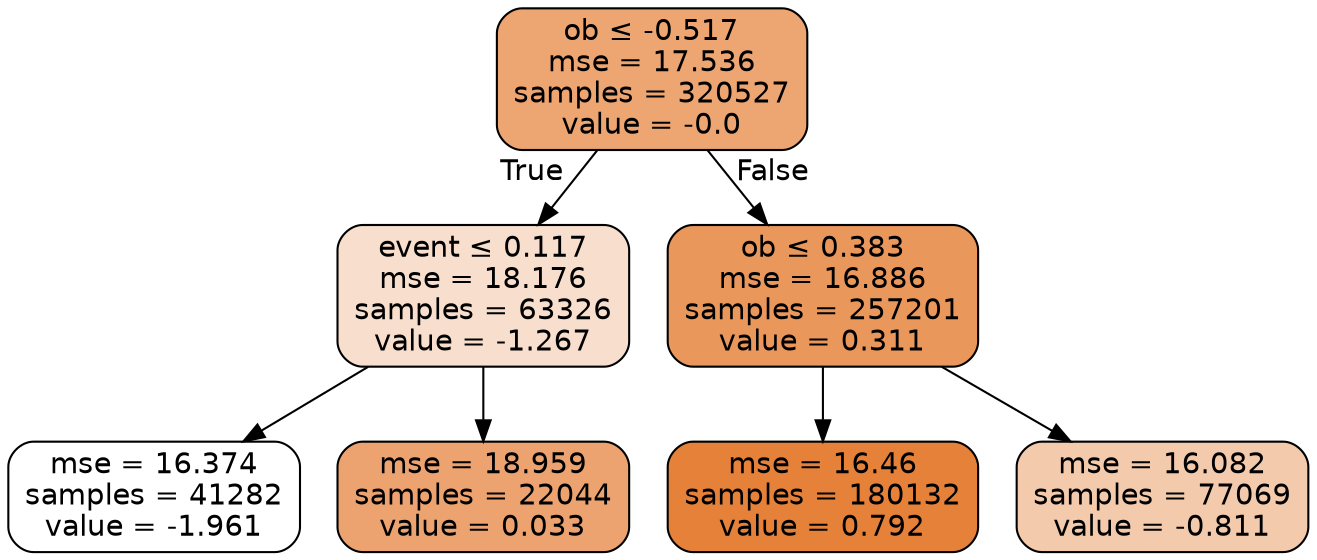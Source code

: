 digraph Tree {
node [shape=box, style="filled, rounded", color="black", fontname=helvetica] ;
edge [fontname=helvetica] ;
0 [label=<ob &le; -0.517<br/>mse = 17.536<br/>samples = 320527<br/>value = -0.0>, fillcolor="#e58139b6"] ;
1 [label=<event &le; 0.117<br/>mse = 18.176<br/>samples = 63326<br/>value = -1.267>, fillcolor="#e5813940"] ;
0 -> 1 [labeldistance=2.5, labelangle=45, headlabel="True"] ;
2 [label=<mse = 16.374<br/>samples = 41282<br/>value = -1.961>, fillcolor="#e5813900"] ;
1 -> 2 ;
3 [label=<mse = 18.959<br/>samples = 22044<br/>value = 0.033>, fillcolor="#e58139b9"] ;
1 -> 3 ;
4 [label=<ob &le; 0.383<br/>mse = 16.886<br/>samples = 257201<br/>value = 0.311>, fillcolor="#e58139d2"] ;
0 -> 4 [labeldistance=2.5, labelangle=-45, headlabel="False"] ;
5 [label=<mse = 16.46<br/>samples = 180132<br/>value = 0.792>, fillcolor="#e58139ff"] ;
4 -> 5 ;
6 [label=<mse = 16.082<br/>samples = 77069<br/>value = -0.811>, fillcolor="#e581396a"] ;
4 -> 6 ;
}